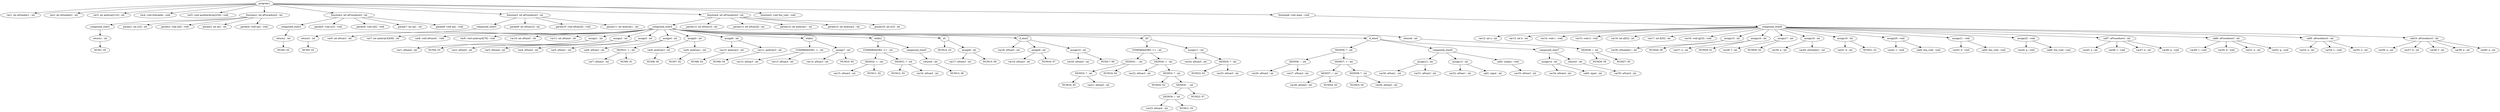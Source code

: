 digraph G {
	"program1" -> "var1: int aNumber1 : int"
	"program1" -> "var2: int aNumber2 : int"
	"program1" -> "var3: int anArray[123] : int"
	"program1" -> "var4: void aVariable : void"
	"program1" -> "var5: void anotherArray[234] : void"
	"program1" -> "function1: int aProcedure3 : int"
	"function1: int aProcedure3 : int" -> "compound_stmt1"
	"compound_stmt1" -> "return1 : int"
	"return1 : int" -> "NUM1: 05"
	"function1: int aProcedure3 : int" -> "param1: int a1[] : int"
	"function1: int aProcedure3 : int" -> "param2: void a2[] : void"
	"function1: int aProcedure3 : int" -> "param3: int aa1 : int"
	"function1: int aProcedure3 : int" -> "param4: void aa2 : void"
	"program1" -> "function2: int aProcedure3 : int"
	"function2: int aProcedure3 : int" -> "compound_stmt2"
	"compound_stmt2" -> "return2 : int"
	"return2 : int" -> "NUM2: 05"
	"function2: int aProcedure3 : int" -> "param5: void a1[] : void"
	"function2: int aProcedure3 : int" -> "param6: void a2[] : void"
	"function2: int aProcedure3 : int" -> "param7: int aa1 : int"
	"function2: int aProcedure3 : int" -> "param8: void aa2 : void"
	"program1" -> "function3: int aProcedure3 : int"
	"function3: int aProcedure3 : int" -> "compound_stmt3"
	"compound_stmt3" -> "return3 : int"
	"return3 : int" -> "NUM3: 03"
	"function3: int aProcedure3 : int" -> "param9: int aNum1[] : int"
	"function3: int aProcedure3 : int" -> "param10: void aNum2[] : void"
	"function3: int aProcedure3 : int" -> "param11: int anArray1 : int"
	"program1" -> "function4: int aProcedure3 : int"
	"function4: int aProcedure3 : int" -> "compound_stmt4"
	"compound_stmt4" -> "var6: int aNum3 : int"
	"compound_stmt4" -> "var7: int anArray3[456] : int"
	"compound_stmt4" -> "var8: void aNum41 : void"
	"compound_stmt4" -> "var9: void anArray4[78] : void"
	"compound_stmt4" -> "var10: int aNum5 : int"
	"compound_stmt4" -> "var11: int aNum4 : int"
	"compound_stmt4" -> "assign1 : int"
	"assign1 : int" -> "var1: aNum4 : int"
	"assign1 : int" -> "NUM4: 03"
	"compound_stmt4" -> "assign2 : int"
	"assign2 : int" -> "var2: aNum5 : int"
	"assign2 : int" -> "var3: aNum4 : int"
	"compound_stmt4" -> "assign3 : int"
	"assign3 : int" -> "var4: aNum3 : int"
	"assign3 : int" -> "var5: aNum1 : int"
	"compound_stmt4" -> "assign4 : int"
	"assign4 : int" -> "var6: aNum2 : int"
	"assign4 : int" -> "SIGNO1: + : int"
	"SIGNO1: + : int" -> "var7: aNum3 : int"
	"SIGNO1: + : int" -> "NUM5: 01"
	"compound_stmt4" -> "assign5 : int"
	"assign5 : int" -> "var8: anArray3 : int"
	"var8: anArray3 : int" -> "NUM6: 00"
	"assign5 : int" -> "var9: anArray1 : int"
	"var9: anArray1 : int" -> "NUM7: 02"
	"compound_stmt4" -> "assign6 : int"
	"assign6 : int" -> "var10: anArray2 : int"
	"var10: anArray2 : int" -> "NUM8: 03"
	"assign6 : int" -> "var11: anArray3 : int"
	"var11: anArray3 : int" -> "NUM9: 04"
	"compound_stmt4" -> "while1"
	"while1" -> "COMPARADOR1: > : int"
	"COMPARADOR1: > : int" -> "var12: aNum3 : int"
	"COMPARADOR1: > : int" -> "var13: aNum4 : int"
	"while1" -> "assign7 : int"
	"assign7 : int" -> "var14: aNum3 : int"
	"assign7 : int" -> "NUM10: 05"
	"compound_stmt4" -> "while2"
	"while2" -> "COMPARADOR2: >= : int"
	"COMPARADOR2: >= : int" -> "SIGNO2: + : int"
	"SIGNO2: + : int" -> "var15: aNum3 : int"
	"SIGNO2: + : int" -> "NUM11: 02"
	"COMPARADOR2: >= : int" -> "SIGNO1: * : int"
	"SIGNO1: * : int" -> "NUM12: 03"
	"SIGNO1: * : int" -> "var16: aNum5 : int"
	"while2" -> "compound_stmt5"
	"compound_stmt5" -> "return4 : int"
	"return4 : int" -> "NUM13: 06"
	"compound_stmt4" -> "if1"
	"if1" -> "NUM14: 23"
	"if1" -> "assign8 : int"
	"assign8 : int" -> "var17: aNum3 : int"
	"assign8 : int" -> "NUM15: 06"
	"compound_stmt4" -> "if_else2"
	"if_else2" -> "var18: aNum5 : int"
	"if_else2" -> "assign9 : int"
	"assign9 : int" -> "var19: aNum3 : int"
	"assign9 : int" -> "NUM16: 07"
	"if_else2" -> "assign10 : int"
	"assign10 : int" -> "var20: aNum3 : int"
	"assign10 : int" -> "NUM17: 08"
	"compound_stmt4" -> "if3"
	"if3" -> "COMPARADOR3: <= : int"
	"COMPARADOR3: <= : int" -> "SIGNO3: - : int"
	"SIGNO3: - : int" -> "SIGNO2: * : int"
	"SIGNO2: * : int" -> "NUM18: 05"
	"SIGNO2: * : int" -> "var21: aNum5 : int"
	"SIGNO3: - : int" -> "NUM19: 04"
	"COMPARADOR3: <= : int" -> "SIGNO4: + : int"
	"SIGNO4: + : int" -> "var22: aNum3 : int"
	"SIGNO4: + : int" -> "SIGNO3: * : int"
	"SIGNO3: * : int" -> "NUM20: 02"
	"SIGNO3: * : int" -> "SIGNO5: - : int"
	"SIGNO5: - : int" -> "SIGNO4: / : int"
	"SIGNO4: / : int" -> "var23: aNum5 : int"
	"SIGNO4: / : int" -> "NUM21: 03"
	"SIGNO5: - : int" -> "NUM22: 07"
	"if3" -> "assign11 : int"
	"assign11 : int" -> "var24: aNum5 : int"
	"assign11 : int" -> "SIGNO5: * : int"
	"SIGNO5: * : int" -> "NUM23: 03"
	"SIGNO5: * : int" -> "var25: aNum5 : int"
	"compound_stmt4" -> "if_else4"
	"if_else4" -> "SIGNO6: * : int"
	"SIGNO6: * : int" -> "SIGNO6: - : int"
	"SIGNO6: - : int" -> "var26: aNum5 : int"
	"SIGNO6: - : int" -> "var27: aNum3 : int"
	"SIGNO6: * : int" -> "SIGNO7: + : int"
	"SIGNO7: + : int" -> "SIGNO7: / : int"
	"SIGNO7: / : int" -> "var28: aNum5 : int"
	"SIGNO7: / : int" -> "NUM24: 03"
	"SIGNO7: + : int" -> "SIGNO8: * : int"
	"SIGNO8: * : int" -> "NUM25: 04"
	"SIGNO8: * : int" -> "var29: aNum3 : int"
	"if_else4" -> "compound_stmt6"
	"compound_stmt6" -> "assign12 : int"
	"assign12 : int" -> "var30: aNum1 : int"
	"assign12 : int" -> "var31: aNum3 : int"
	"compound_stmt6" -> "assign13 : int"
	"assign13 : int" -> "var32: aNum1 : int"
	"assign13 : int" -> "call1: input : int"
	"compound_stmt6" -> "call2: output : void"
	"call2: output : void" -> "var33: aNum3 : int"
	"if_else4" -> "compound_stmt7"
	"compound_stmt7" -> "assign14 : int"
	"assign14 : int" -> "var34: aNum4 : int"
	"assign14 : int" -> "call3: input : int"
	"compound_stmt7" -> "return5 : int"
	"return5 : int" -> "var35: aNum3 : int"
	"compound_stmt4" -> "return6 : int"
	"return6 : int" -> "SIGNO9: / : int"
	"SIGNO9: / : int" -> "NUM26: 05"
	"SIGNO9: / : int" -> "NUM27: 00"
	"function4: int aProcedure3 : int" -> "param12: int aNum1[] : int"
	"function4: int aProcedure3 : int" -> "param13: int aNum2[] : int"
	"function4: int aProcedure3 : int" -> "param14: int anArray1 : int"
	"function4: int aProcedure3 : int" -> "param15: int anArray2 : int"
	"function4: int aProcedure3 : int" -> "param16: int a1[] : int"
	"program1" -> "function5: void fun_void : void"
	"program1" -> "function6: void main : void"
	"function6: void main : void" -> "compound_stmt8"
	"compound_stmt8" -> "var12: int a : int"
	"compound_stmt8" -> "var13: int b : int"
	"compound_stmt8" -> "var14: void c : void"
	"compound_stmt8" -> "var15: void d : void"
	"compound_stmt8" -> "var16: int e[02] : int"
	"compound_stmt8" -> "var17: int f[45] : int"
	"compound_stmt8" -> "var18: void g[23] : void"
	"compound_stmt8" -> "assign15 : int"
	"assign15 : int" -> "var36: aNumber1 : int"
	"assign15 : int" -> "NUM28: 00"
	"compound_stmt8" -> "assign16 : int"
	"assign16 : int" -> "var37: e : int"
	"assign16 : int" -> "NUM29: 01"
	"compound_stmt8" -> "assign17 : int"
	"assign17 : int" -> "var38: f : int"
	"assign17 : int" -> "NUM30: 03"
	"compound_stmt8" -> "assign18 : int"
	"assign18 : int" -> "var39: a : int"
	"assign18 : int" -> "var40: aNumber1 : int"
	"compound_stmt8" -> "assign19 : int"
	"assign19 : int" -> "var41: b : int"
	"assign19 : int" -> "NUM31: 01"
	"compound_stmt8" -> "assign20 : void"
	"assign20 : void" -> "var42: c : void"
	"assign20 : void" -> "call4: fun_void : void"
	"compound_stmt8" -> "assign21 : void"
	"assign21 : void" -> "var43: d : void"
	"assign21 : void" -> "call5: fun_void : void"
	"compound_stmt8" -> "assign22 : void"
	"assign22 : void" -> "var44: g : void"
	"assign22 : void" -> "call6: fun_void : void"
	"compound_stmt8" -> "call7: aProcedure3 : int"
	"call7: aProcedure3 : int" -> "var45: a : int"
	"call7: aProcedure3 : int" -> "var46: c : void"
	"call7: aProcedure3 : int" -> "var47: e : int"
	"call7: aProcedure3 : int" -> "var48: g : void"
	"compound_stmt8" -> "call8: aProcedure3 : int"
	"call8: aProcedure3 : int" -> "var49: c : void"
	"call8: aProcedure3 : int" -> "var50: d : void"
	"call8: aProcedure3 : int" -> "var51: e : int"
	"call8: aProcedure3 : int" -> "var52: g : void"
	"compound_stmt8" -> "call9: aProcedure3 : int"
	"call9: aProcedure3 : int" -> "var53: a : int"
	"call9: aProcedure3 : int" -> "var54: c : void"
	"call9: aProcedure3 : int" -> "var55: e : int"
	"compound_stmt8" -> "call10: aProcedure3 : int"
	"call10: aProcedure3 : int" -> "var56: a : int"
	"call10: aProcedure3 : int" -> "var57: b : int"
	"call10: aProcedure3 : int" -> "var58: f : int"
	"call10: aProcedure3 : int" -> "var59: e : int"
	"call10: aProcedure3 : int" -> "var60: a : int"
}